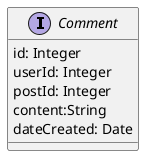 @startuml

interface Comment{
    id: Integer
    userId: Integer
    postId: Integer
    content:String
    dateCreated: Date
}

@enduml

